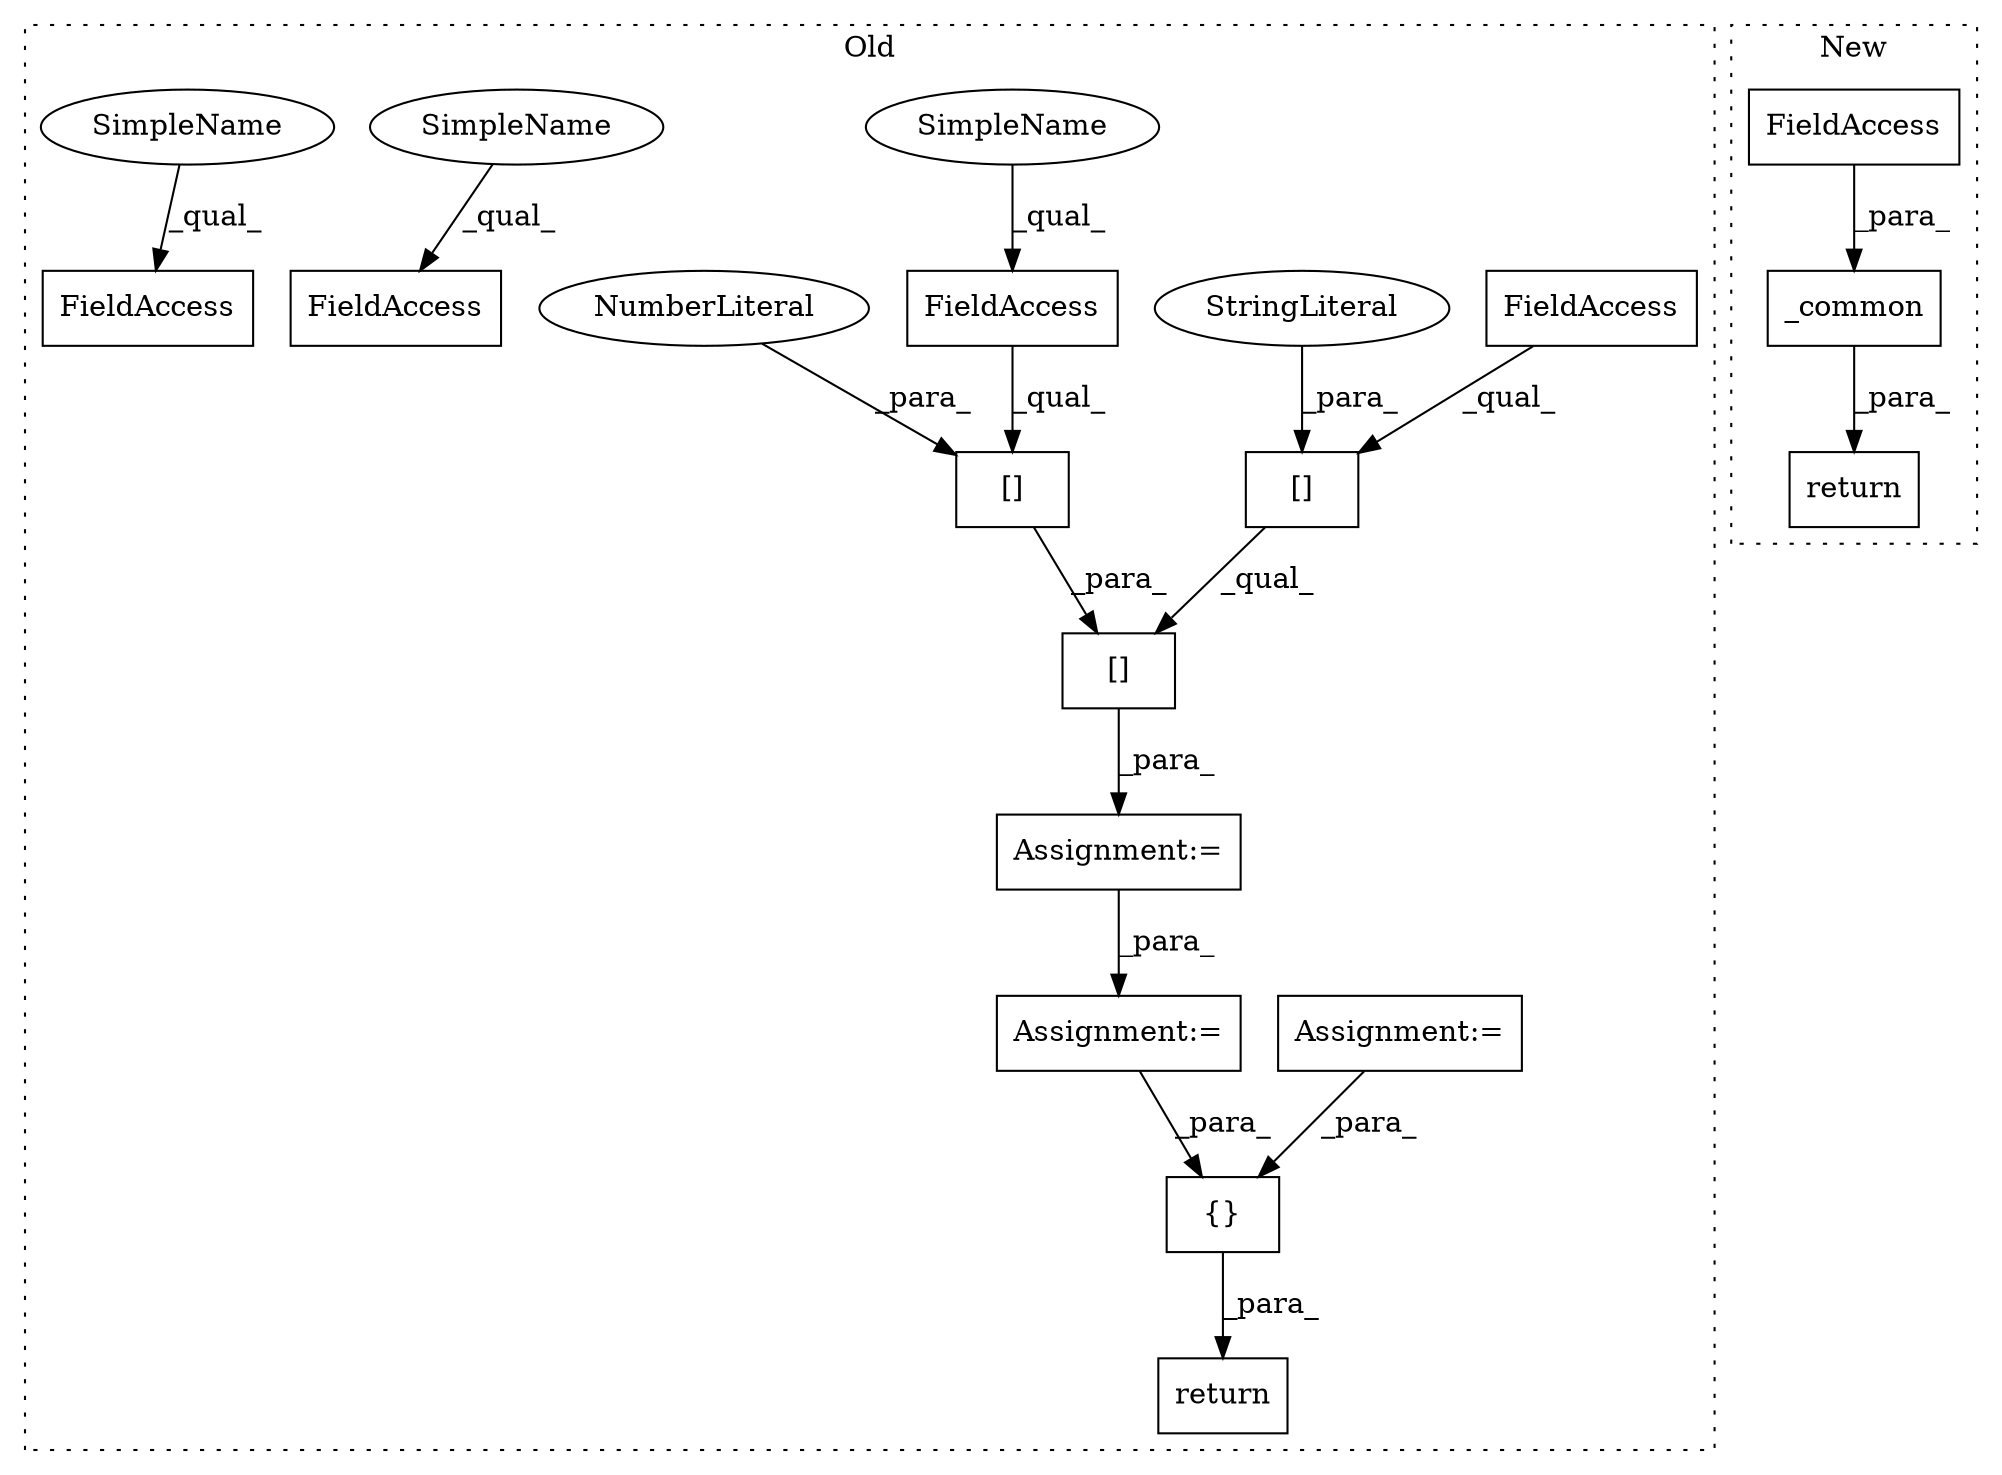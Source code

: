 digraph G {
subgraph cluster0 {
1 [label="{}" a="4" s="937,958" l="1,1" shape="box"];
4 [label="Assignment:=" a="7" s="833" l="1" shape="box"];
5 [label="Assignment:=" a="7" s="474" l="1" shape="box"];
6 [label="[]" a="2" s="475,511" l="22,1" shape="box"];
7 [label="return" a="41" s="875" l="7" shape="box"];
9 [label="[]" a="2" s="475,495" l="7,1" shape="box"];
10 [label="FieldAccess" a="22" s="475" l="6" shape="box"];
11 [label="[]" a="2" s="497,510" l="12,1" shape="box"];
12 [label="FieldAccess" a="22" s="497" l="11" shape="box"];
13 [label="NumberLiteral" a="34" s="509" l="1" shape="ellipse"];
14 [label="StringLiteral" a="45" s="482" l="13" shape="ellipse"];
15 [label="FieldAccess" a="22" s="446" l="11" shape="box"];
16 [label="FieldAccess" a="22" s="548" l="11" shape="box"];
17 [label="Assignment:=" a="7" s="525" l="1" shape="box"];
18 [label="SimpleName" a="42" s="497" l="4" shape="ellipse"];
19 [label="SimpleName" a="42" s="446" l="4" shape="ellipse"];
20 [label="SimpleName" a="42" s="548" l="4" shape="ellipse"];
label = "Old";
style="dotted";
}
subgraph cluster1 {
2 [label="_common" a="32" s="1046,1065" l="8,1" shape="box"];
3 [label="FieldAccess" a="22" s="1059" l="6" shape="box"];
8 [label="return" a="41" s="1035" l="7" shape="box"];
label = "New";
style="dotted";
}
1 -> 7 [label="_para_"];
2 -> 8 [label="_para_"];
3 -> 2 [label="_para_"];
4 -> 1 [label="_para_"];
5 -> 4 [label="_para_"];
6 -> 5 [label="_para_"];
9 -> 6 [label="_qual_"];
10 -> 9 [label="_qual_"];
11 -> 6 [label="_para_"];
12 -> 11 [label="_qual_"];
13 -> 11 [label="_para_"];
14 -> 9 [label="_para_"];
17 -> 1 [label="_para_"];
18 -> 12 [label="_qual_"];
19 -> 15 [label="_qual_"];
20 -> 16 [label="_qual_"];
}